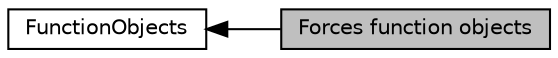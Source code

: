 digraph "Forces function objects"
{
  bgcolor="transparent";
  edge [fontname="Helvetica",fontsize="10",labelfontname="Helvetica",labelfontsize="10"];
  node [fontname="Helvetica",fontsize="10",shape=record];
  rankdir=LR;
  Node0 [label="Forces function objects",height=0.2,width=0.4,color="black", fillcolor="grey75", style="filled", fontcolor="black"];
  Node1 [label="FunctionObjects",height=0.2,width=0.4,color="black",URL="$a11094.html"];
  Node1->Node0 [shape=plaintext, dir="back", style="solid"];
}
